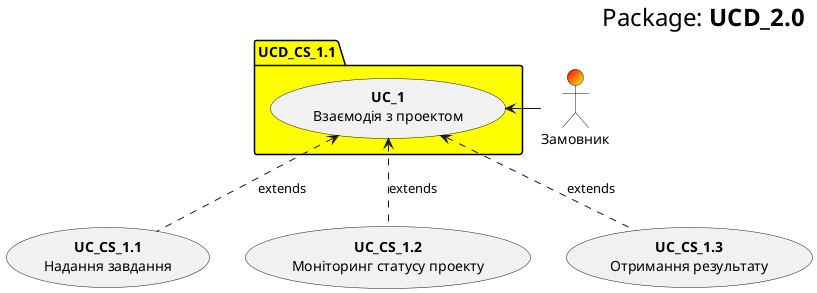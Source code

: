 @startuml
    right header
        <font size=24 color=black>Package:<b> UCD_2.0</b>
    end header

    package UCD_CS_1.1 #Yellow {
        usecase "<b>UC_1</b>\nВзаємодія з проектом" as UC_CS_1 
    }
    
    actor "Замовник" as Customer #Red/Yellow
    Customer -l-> UC_CS_1
    
    usecase "<b>UC_CS_1.1</b>\nНадання завдання" as UC_CS_1.1
    usecase "<b>UC_CS_1.2</b>\nМоніторинг статусу проекту" as UC_CS_1.2
    usecase "<b>UC_CS_1.3</b>\nОтримання результату" as UC_CS_1.3
    
    UC_CS_1.1 .u.> UC_CS_1: extends
    UC_CS_1.2 .u.> UC_CS_1: extends
    UC_CS_1.3 .u.> UC_CS_1: extends
    
@enduml
